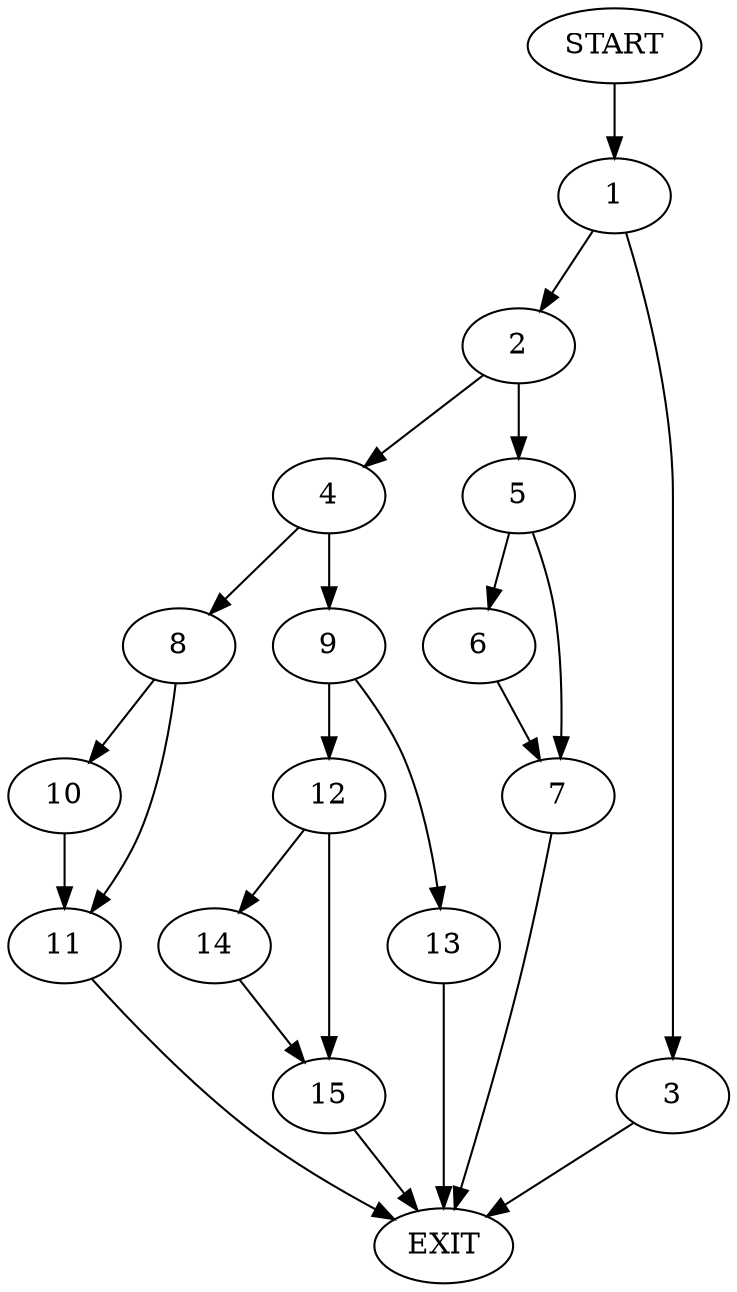 digraph {
0 [label="START"]
16 [label="EXIT"]
0 -> 1
1 -> 2
1 -> 3
3 -> 16
2 -> 4
2 -> 5
5 -> 6
5 -> 7
4 -> 8
4 -> 9
6 -> 7
7 -> 16
8 -> 10
8 -> 11
9 -> 12
9 -> 13
13 -> 16
12 -> 14
12 -> 15
15 -> 16
14 -> 15
11 -> 16
10 -> 11
}
